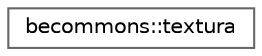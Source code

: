 digraph "Graphical Class Hierarchy"
{
 // LATEX_PDF_SIZE
  bgcolor="transparent";
  edge [fontname=Helvetica,fontsize=10,labelfontname=Helvetica,labelfontsize=10];
  node [fontname=Helvetica,fontsize=10,shape=box,height=0.2,width=0.4];
  rankdir="LR";
  Node0 [id="Node000000",label="becommons::textura",height=0.2,width=0.4,color="grey40", fillcolor="white", style="filled",URL="$structbecommons_1_1textura.html",tooltip=" "];
}
